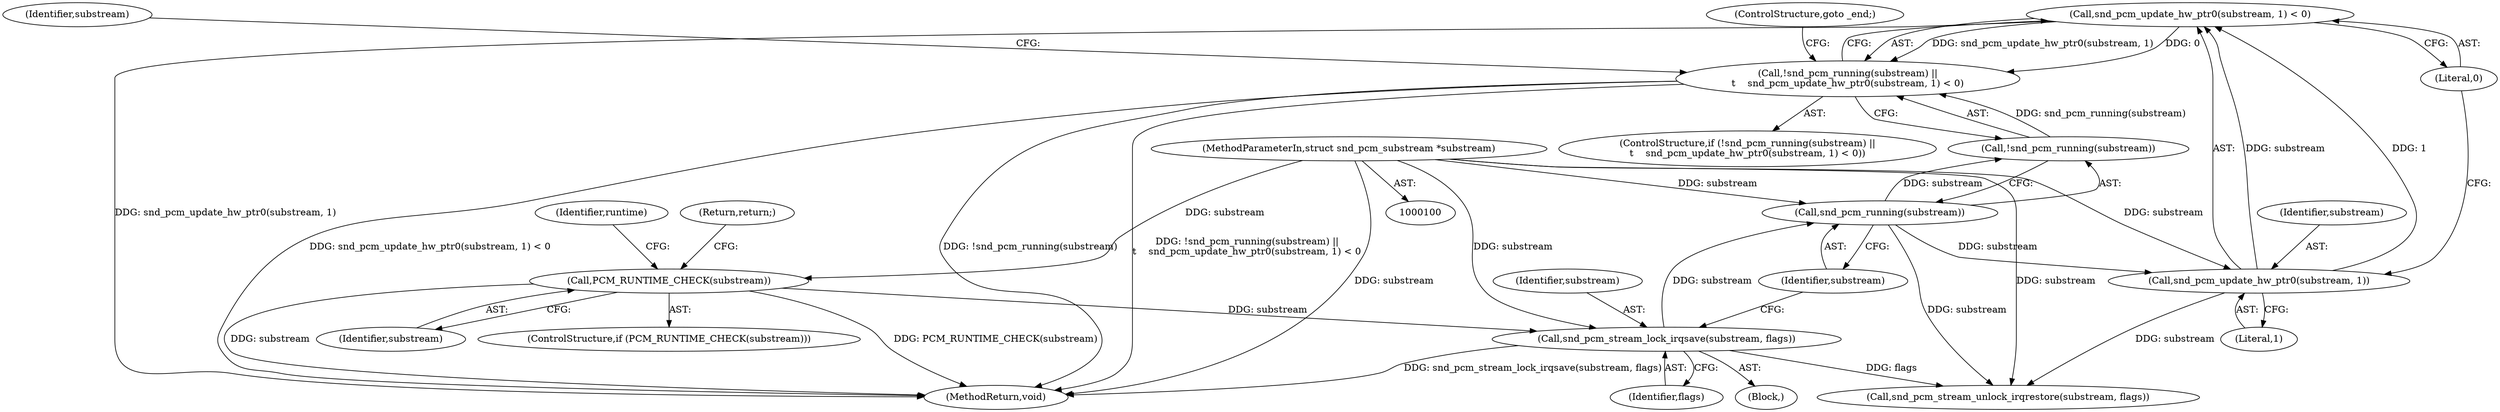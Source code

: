 digraph "0_linux_3aa02cb664c5fb1042958c8d1aa8c35055a2ebc4@API" {
"1000122" [label="(Call,snd_pcm_update_hw_ptr0(substream, 1) < 0)"];
"1000123" [label="(Call,snd_pcm_update_hw_ptr0(substream, 1))"];
"1000120" [label="(Call,snd_pcm_running(substream))"];
"1000114" [label="(Call,snd_pcm_stream_lock_irqsave(substream, flags))"];
"1000106" [label="(Call,PCM_RUNTIME_CHECK(substream))"];
"1000101" [label="(MethodParameterIn,struct snd_pcm_substream *substream)"];
"1000118" [label="(Call,!snd_pcm_running(substream) ||\n\t    snd_pcm_update_hw_ptr0(substream, 1) < 0)"];
"1000121" [label="(Identifier,substream)"];
"1000110" [label="(Identifier,runtime)"];
"1000126" [label="(Literal,0)"];
"1000124" [label="(Identifier,substream)"];
"1000148" [label="(MethodReturn,void)"];
"1000107" [label="(Identifier,substream)"];
"1000114" [label="(Call,snd_pcm_stream_lock_irqsave(substream, flags))"];
"1000145" [label="(Call,snd_pcm_stream_unlock_irqrestore(substream, flags))"];
"1000106" [label="(Call,PCM_RUNTIME_CHECK(substream))"];
"1000130" [label="(Identifier,substream)"];
"1000105" [label="(ControlStructure,if (PCM_RUNTIME_CHECK(substream)))"];
"1000115" [label="(Identifier,substream)"];
"1000122" [label="(Call,snd_pcm_update_hw_ptr0(substream, 1) < 0)"];
"1000116" [label="(Identifier,flags)"];
"1000101" [label="(MethodParameterIn,struct snd_pcm_substream *substream)"];
"1000118" [label="(Call,!snd_pcm_running(substream) ||\n\t    snd_pcm_update_hw_ptr0(substream, 1) < 0)"];
"1000102" [label="(Block,)"];
"1000119" [label="(Call,!snd_pcm_running(substream))"];
"1000120" [label="(Call,snd_pcm_running(substream))"];
"1000117" [label="(ControlStructure,if (!snd_pcm_running(substream) ||\n\t    snd_pcm_update_hw_ptr0(substream, 1) < 0))"];
"1000127" [label="(ControlStructure,goto _end;)"];
"1000108" [label="(Return,return;)"];
"1000123" [label="(Call,snd_pcm_update_hw_ptr0(substream, 1))"];
"1000125" [label="(Literal,1)"];
"1000122" -> "1000118"  [label="AST: "];
"1000122" -> "1000126"  [label="CFG: "];
"1000123" -> "1000122"  [label="AST: "];
"1000126" -> "1000122"  [label="AST: "];
"1000118" -> "1000122"  [label="CFG: "];
"1000122" -> "1000148"  [label="DDG: snd_pcm_update_hw_ptr0(substream, 1)"];
"1000122" -> "1000118"  [label="DDG: snd_pcm_update_hw_ptr0(substream, 1)"];
"1000122" -> "1000118"  [label="DDG: 0"];
"1000123" -> "1000122"  [label="DDG: substream"];
"1000123" -> "1000122"  [label="DDG: 1"];
"1000123" -> "1000125"  [label="CFG: "];
"1000124" -> "1000123"  [label="AST: "];
"1000125" -> "1000123"  [label="AST: "];
"1000126" -> "1000123"  [label="CFG: "];
"1000120" -> "1000123"  [label="DDG: substream"];
"1000101" -> "1000123"  [label="DDG: substream"];
"1000123" -> "1000145"  [label="DDG: substream"];
"1000120" -> "1000119"  [label="AST: "];
"1000120" -> "1000121"  [label="CFG: "];
"1000121" -> "1000120"  [label="AST: "];
"1000119" -> "1000120"  [label="CFG: "];
"1000120" -> "1000119"  [label="DDG: substream"];
"1000114" -> "1000120"  [label="DDG: substream"];
"1000101" -> "1000120"  [label="DDG: substream"];
"1000120" -> "1000145"  [label="DDG: substream"];
"1000114" -> "1000102"  [label="AST: "];
"1000114" -> "1000116"  [label="CFG: "];
"1000115" -> "1000114"  [label="AST: "];
"1000116" -> "1000114"  [label="AST: "];
"1000121" -> "1000114"  [label="CFG: "];
"1000114" -> "1000148"  [label="DDG: snd_pcm_stream_lock_irqsave(substream, flags)"];
"1000106" -> "1000114"  [label="DDG: substream"];
"1000101" -> "1000114"  [label="DDG: substream"];
"1000114" -> "1000145"  [label="DDG: flags"];
"1000106" -> "1000105"  [label="AST: "];
"1000106" -> "1000107"  [label="CFG: "];
"1000107" -> "1000106"  [label="AST: "];
"1000108" -> "1000106"  [label="CFG: "];
"1000110" -> "1000106"  [label="CFG: "];
"1000106" -> "1000148"  [label="DDG: substream"];
"1000106" -> "1000148"  [label="DDG: PCM_RUNTIME_CHECK(substream)"];
"1000101" -> "1000106"  [label="DDG: substream"];
"1000101" -> "1000100"  [label="AST: "];
"1000101" -> "1000148"  [label="DDG: substream"];
"1000101" -> "1000145"  [label="DDG: substream"];
"1000118" -> "1000117"  [label="AST: "];
"1000118" -> "1000119"  [label="CFG: "];
"1000119" -> "1000118"  [label="AST: "];
"1000127" -> "1000118"  [label="CFG: "];
"1000130" -> "1000118"  [label="CFG: "];
"1000118" -> "1000148"  [label="DDG: !snd_pcm_running(substream) ||\n\t    snd_pcm_update_hw_ptr0(substream, 1) < 0"];
"1000118" -> "1000148"  [label="DDG: !snd_pcm_running(substream)"];
"1000118" -> "1000148"  [label="DDG: snd_pcm_update_hw_ptr0(substream, 1) < 0"];
"1000119" -> "1000118"  [label="DDG: snd_pcm_running(substream)"];
}
